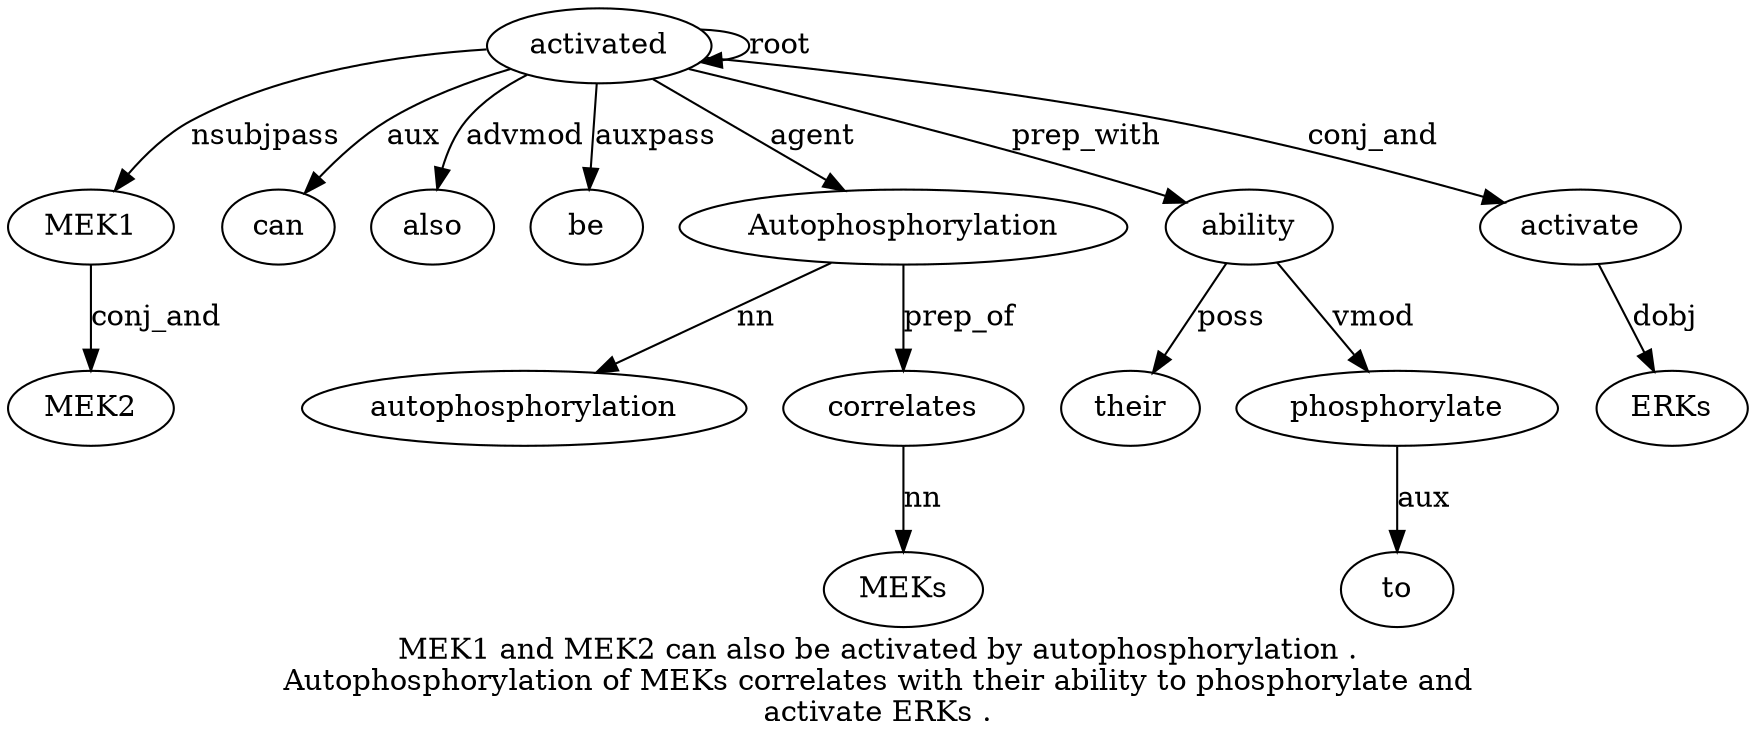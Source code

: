 digraph "MEK1 and MEK2 can also be activated by autophosphorylation . Autophosphorylation of MEKs correlates with their ability to phosphorylate and activate ERKs ." {
label="MEK1 and MEK2 can also be activated by autophosphorylation .
Autophosphorylation of MEKs correlates with their ability to phosphorylate and
activate ERKs .";
activated7 [style=filled, fillcolor=white, label=activated];
MEK1 [style=filled, fillcolor=white, label=MEK1];
activated7 -> MEK1  [label=nsubjpass];
MEK23 [style=filled, fillcolor=white, label=MEK2];
MEK1 -> MEK23  [label=conj_and];
can4 [style=filled, fillcolor=white, label=can];
activated7 -> can4  [label=aux];
also5 [style=filled, fillcolor=white, label=also];
activated7 -> also5  [label=advmod];
be6 [style=filled, fillcolor=white, label=be];
activated7 -> be6  [label=auxpass];
activated7 -> activated7  [label=root];
Autophosphorylation11 [style=filled, fillcolor=white, label=Autophosphorylation];
autophosphorylation9 [style=filled, fillcolor=white, label=autophosphorylation];
Autophosphorylation11 -> autophosphorylation9  [label=nn];
activated7 -> Autophosphorylation11  [label=agent];
correlates14 [style=filled, fillcolor=white, label=correlates];
MEKs13 [style=filled, fillcolor=white, label=MEKs];
correlates14 -> MEKs13  [label=nn];
Autophosphorylation11 -> correlates14  [label=prep_of];
ability17 [style=filled, fillcolor=white, label=ability];
their16 [style=filled, fillcolor=white, label=their];
ability17 -> their16  [label=poss];
activated7 -> ability17  [label=prep_with];
phosphorylate19 [style=filled, fillcolor=white, label=phosphorylate];
to18 [style=filled, fillcolor=white, label=to];
phosphorylate19 -> to18  [label=aux];
ability17 -> phosphorylate19  [label=vmod];
activate21 [style=filled, fillcolor=white, label=activate];
activated7 -> activate21  [label=conj_and];
ERKs22 [style=filled, fillcolor=white, label=ERKs];
activate21 -> ERKs22  [label=dobj];
}

